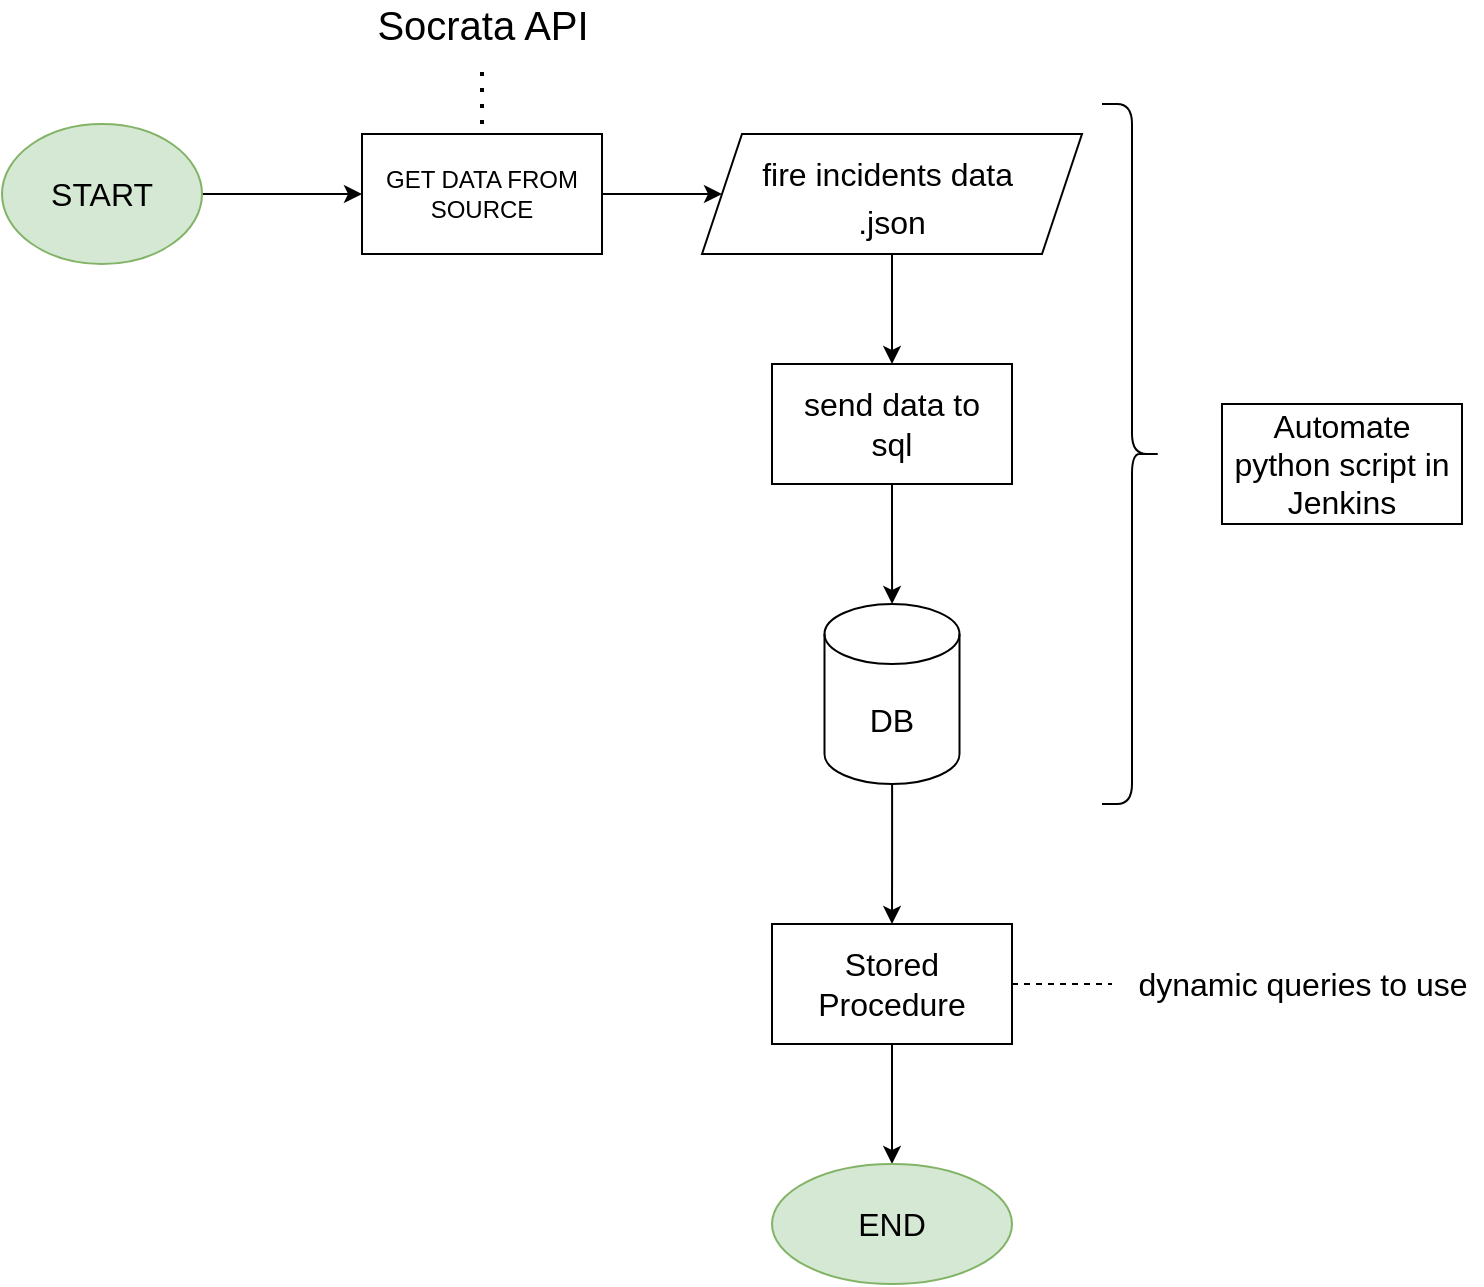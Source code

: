 <mxfile version="16.5.6" type="device"><diagram id="RDPWr8-lvk-IpQHSVtWo" name="Page-1"><mxGraphModel dx="1186" dy="683" grid="1" gridSize="10" guides="1" tooltips="1" connect="1" arrows="1" fold="1" page="1" pageScale="1" pageWidth="850" pageHeight="1100" math="0" shadow="0"><root><mxCell id="0"/><mxCell id="1" parent="0"/><mxCell id="nbJLU7xfNJh3K0GXNPTz-7" value="" style="edgeStyle=orthogonalEdgeStyle;rounded=0;orthogonalLoop=1;jettySize=auto;html=1;fontSize=16;" parent="1" source="nbJLU7xfNJh3K0GXNPTz-1" target="nbJLU7xfNJh3K0GXNPTz-2" edge="1"><mxGeometry relative="1" as="geometry"/></mxCell><mxCell id="nbJLU7xfNJh3K0GXNPTz-1" value="START" style="ellipse;whiteSpace=wrap;html=1;fontSize=16;labelBackgroundColor=none;fillColor=#d5e8d4;strokeColor=#82b366;" parent="1" vertex="1"><mxGeometry x="20" y="140" width="100" height="70" as="geometry"/></mxCell><mxCell id="nbJLU7xfNJh3K0GXNPTz-6" value="" style="edgeStyle=orthogonalEdgeStyle;rounded=0;orthogonalLoop=1;jettySize=auto;html=1;fontSize=16;" parent="1" source="nbJLU7xfNJh3K0GXNPTz-2" target="nbJLU7xfNJh3K0GXNPTz-5" edge="1"><mxGeometry relative="1" as="geometry"/></mxCell><mxCell id="nbJLU7xfNJh3K0GXNPTz-2" value="GET DATA FROM SOURCE" style="rounded=0;whiteSpace=wrap;html=1;" parent="1" vertex="1"><mxGeometry x="200" y="145" width="120" height="60" as="geometry"/></mxCell><mxCell id="nbJLU7xfNJh3K0GXNPTz-3" value="" style="endArrow=none;dashed=1;html=1;dashPattern=1 3;strokeWidth=2;rounded=0;" parent="1" edge="1"><mxGeometry width="50" height="50" relative="1" as="geometry"><mxPoint x="260" y="140" as="sourcePoint"/><mxPoint x="260" y="110" as="targetPoint"/></mxGeometry></mxCell><mxCell id="nbJLU7xfNJh3K0GXNPTz-4" value="&lt;font style=&quot;font-size: 20px&quot;&gt;Socrata API&lt;/font&gt;" style="text;html=1;align=center;verticalAlign=middle;resizable=0;points=[];autosize=1;strokeColor=none;fillColor=none;" parent="1" vertex="1"><mxGeometry x="200" y="80" width="120" height="20" as="geometry"/></mxCell><mxCell id="nbJLU7xfNJh3K0GXNPTz-9" value="" style="edgeStyle=orthogonalEdgeStyle;rounded=0;orthogonalLoop=1;jettySize=auto;html=1;fontSize=16;" parent="1" source="nbJLU7xfNJh3K0GXNPTz-5" target="nbJLU7xfNJh3K0GXNPTz-8" edge="1"><mxGeometry relative="1" as="geometry"/></mxCell><mxCell id="nbJLU7xfNJh3K0GXNPTz-5" value="&lt;font style=&quot;font-size: 16px&quot;&gt;fire incidents data&amp;nbsp;&lt;br&gt;.json&lt;br&gt;&lt;/font&gt;" style="shape=parallelogram;perimeter=parallelogramPerimeter;whiteSpace=wrap;html=1;fixedSize=1;fontSize=20;" parent="1" vertex="1"><mxGeometry x="370" y="145" width="190" height="60" as="geometry"/></mxCell><mxCell id="nbJLU7xfNJh3K0GXNPTz-12" value="" style="edgeStyle=orthogonalEdgeStyle;rounded=0;orthogonalLoop=1;jettySize=auto;html=1;fontSize=16;" parent="1" source="nbJLU7xfNJh3K0GXNPTz-8" target="nbJLU7xfNJh3K0GXNPTz-11" edge="1"><mxGeometry relative="1" as="geometry"/></mxCell><mxCell id="nbJLU7xfNJh3K0GXNPTz-8" value="send data to&lt;br&gt;sql" style="rounded=0;whiteSpace=wrap;html=1;fontSize=16;" parent="1" vertex="1"><mxGeometry x="405" y="260" width="120" height="60" as="geometry"/></mxCell><mxCell id="nbJLU7xfNJh3K0GXNPTz-20" value="" style="edgeStyle=orthogonalEdgeStyle;rounded=0;orthogonalLoop=1;jettySize=auto;html=1;fontSize=16;" parent="1" source="nbJLU7xfNJh3K0GXNPTz-11" target="nbJLU7xfNJh3K0GXNPTz-13" edge="1"><mxGeometry relative="1" as="geometry"/></mxCell><mxCell id="nbJLU7xfNJh3K0GXNPTz-11" value="DB" style="shape=cylinder3;whiteSpace=wrap;html=1;boundedLbl=1;backgroundOutline=1;size=15;fontSize=16;" parent="1" vertex="1"><mxGeometry x="431.25" y="380" width="67.5" height="90" as="geometry"/></mxCell><mxCell id="nbJLU7xfNJh3K0GXNPTz-22" value="" style="edgeStyle=orthogonalEdgeStyle;rounded=0;orthogonalLoop=1;jettySize=auto;html=1;fontSize=16;" parent="1" source="nbJLU7xfNJh3K0GXNPTz-13" target="nbJLU7xfNJh3K0GXNPTz-21" edge="1"><mxGeometry relative="1" as="geometry"/></mxCell><mxCell id="nbJLU7xfNJh3K0GXNPTz-13" value="Stored Procedure" style="rounded=0;whiteSpace=wrap;html=1;fontSize=16;" parent="1" vertex="1"><mxGeometry x="405" y="540" width="120" height="60" as="geometry"/></mxCell><mxCell id="nbJLU7xfNJh3K0GXNPTz-17" value="" style="shape=curlyBracket;whiteSpace=wrap;html=1;rounded=1;flipH=1;fontSize=16;" parent="1" vertex="1"><mxGeometry x="570" y="130" width="30" height="350" as="geometry"/></mxCell><mxCell id="nbJLU7xfNJh3K0GXNPTz-18" value="Automate python script in Jenkins" style="rounded=0;whiteSpace=wrap;html=1;fontSize=16;" parent="1" vertex="1"><mxGeometry x="630" y="280" width="120" height="60" as="geometry"/></mxCell><mxCell id="nbJLU7xfNJh3K0GXNPTz-19" value="" style="shape=image;html=1;verticalAlign=top;verticalLabelPosition=bottom;labelBackgroundColor=#ffffff;imageAspect=0;aspect=fixed;image=https://cdn0.iconfinder.com/data/icons/font-awesome-brands-vol-1/512/jenkins-128.png;fontSize=16;" parent="1" vertex="1"><mxGeometry x="670" y="360" width="40" height="40" as="geometry"/></mxCell><mxCell id="nbJLU7xfNJh3K0GXNPTz-21" value="END" style="ellipse;whiteSpace=wrap;html=1;fontSize=16;rounded=0;fillColor=#d5e8d4;strokeColor=#82b366;" parent="1" vertex="1"><mxGeometry x="405" y="660" width="120" height="60" as="geometry"/></mxCell><mxCell id="nbJLU7xfNJh3K0GXNPTz-23" value="" style="endArrow=none;dashed=1;html=1;rounded=0;fontSize=16;" parent="1" edge="1"><mxGeometry width="50" height="50" relative="1" as="geometry"><mxPoint x="525" y="570" as="sourcePoint"/><mxPoint x="575" y="570" as="targetPoint"/></mxGeometry></mxCell><mxCell id="nbJLU7xfNJh3K0GXNPTz-24" value="dynamic queries to use" style="text;html=1;align=center;verticalAlign=middle;resizable=0;points=[];autosize=1;strokeColor=none;fillColor=none;fontSize=16;" parent="1" vertex="1"><mxGeometry x="580" y="560" width="180" height="20" as="geometry"/></mxCell></root></mxGraphModel></diagram></mxfile>